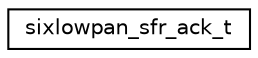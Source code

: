 digraph "Graphical Class Hierarchy"
{
 // LATEX_PDF_SIZE
  edge [fontname="Helvetica",fontsize="10",labelfontname="Helvetica",labelfontsize="10"];
  node [fontname="Helvetica",fontsize="10",shape=record];
  rankdir="LR";
  Node0 [label="sixlowpan_sfr_ack_t",height=0.2,width=0.4,color="black", fillcolor="white", style="filled",URL="$structsixlowpan__sfr__ack__t.html",tooltip="Recoverable fragment (RFRAG) acknowledgment header."];
}
